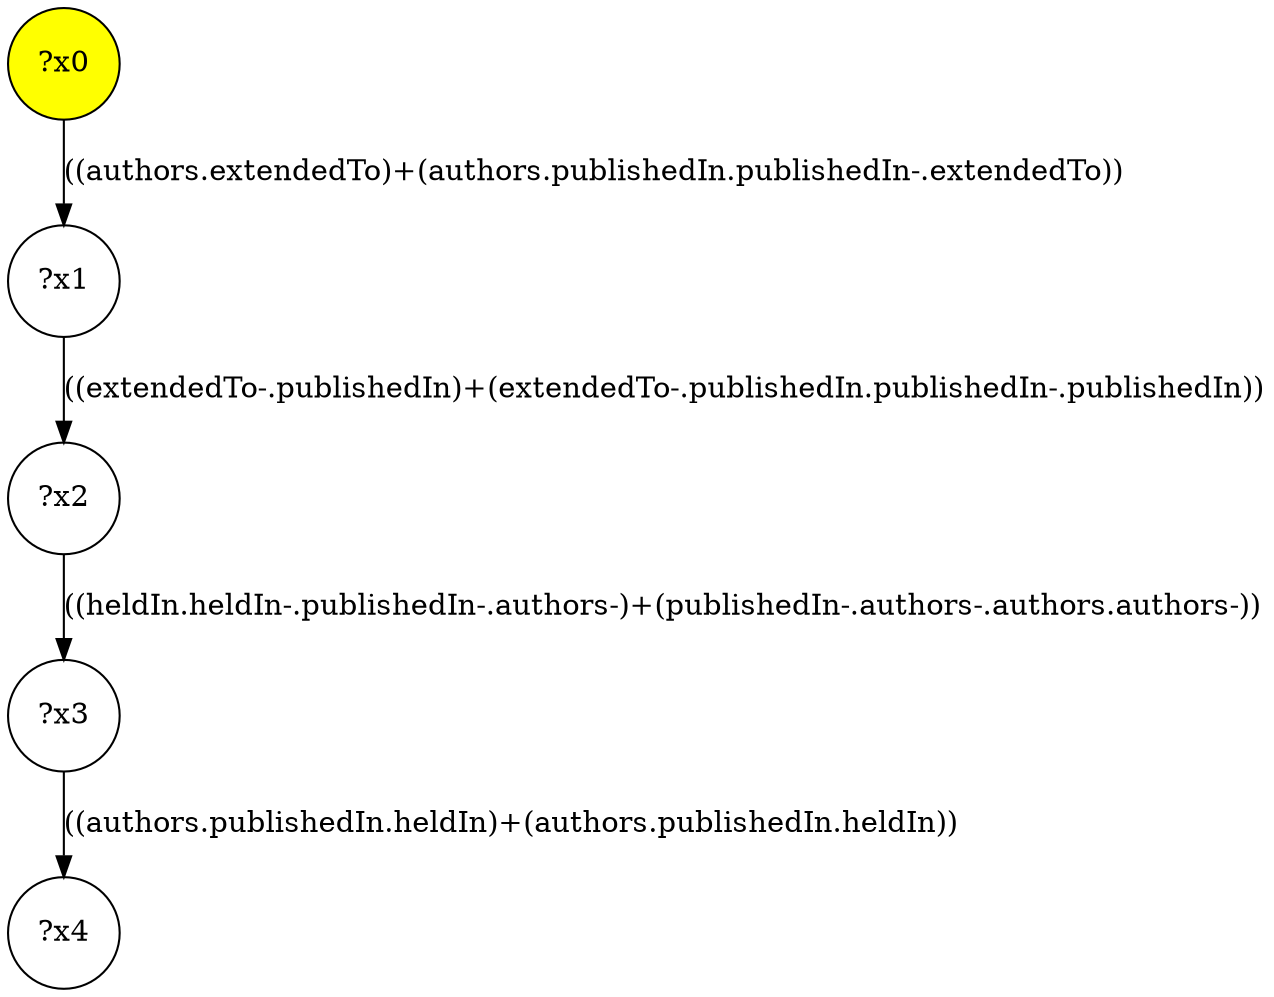 digraph g {
	x0 [fillcolor="yellow", style="filled," shape=circle, label="?x0"];
	x1 [shape=circle, label="?x1"];
	x0 -> x1 [label="((authors.extendedTo)+(authors.publishedIn.publishedIn-.extendedTo))"];
	x2 [shape=circle, label="?x2"];
	x1 -> x2 [label="((extendedTo-.publishedIn)+(extendedTo-.publishedIn.publishedIn-.publishedIn))"];
	x3 [shape=circle, label="?x3"];
	x2 -> x3 [label="((heldIn.heldIn-.publishedIn-.authors-)+(publishedIn-.authors-.authors.authors-))"];
	x4 [shape=circle, label="?x4"];
	x3 -> x4 [label="((authors.publishedIn.heldIn)+(authors.publishedIn.heldIn))"];
}
